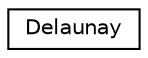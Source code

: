 digraph "Graphical Class Hierarchy"
{
  edge [fontname="Helvetica",fontsize="10",labelfontname="Helvetica",labelfontsize="10"];
  node [fontname="Helvetica",fontsize="10",shape=record];
  rankdir="LR";
  Node1 [label="Delaunay",height=0.2,width=0.4,color="black", fillcolor="white", style="filled",URL="$class_delaunay.html"];
}

